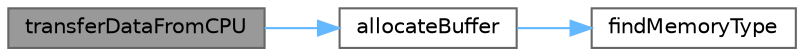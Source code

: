 digraph "transferDataFromCPU"
{
 // LATEX_PDF_SIZE
  bgcolor="transparent";
  edge [fontname=Helvetica,fontsize=10,labelfontname=Helvetica,labelfontsize=10];
  node [fontname=Helvetica,fontsize=10,shape=box,height=0.2,width=0.4];
  rankdir="LR";
  Node1 [id="Node000001",label="transferDataFromCPU",height=0.2,width=0.4,color="gray40", fillcolor="grey60", style="filled", fontcolor="black",tooltip=" "];
  Node1 -> Node2 [id="edge1_Node000001_Node000002",color="steelblue1",style="solid",tooltip=" "];
  Node2 [id="Node000002",label="allocateBuffer",height=0.2,width=0.4,color="grey40", fillcolor="white", style="filled",URL="$_vk_f_f_t___utils_8cpp.html#aecb9bc8eed09c648409a47b64b625544",tooltip=" "];
  Node2 -> Node3 [id="edge2_Node000002_Node000003",color="steelblue1",style="solid",tooltip=" "];
  Node3 [id="Node000003",label="findMemoryType",height=0.2,width=0.4,color="grey40", fillcolor="white", style="filled",URL="$_vk_f_f_t___utils_8cpp.html#a4b4b020711ac48e6b6775bc4be951972",tooltip=" "];
}
